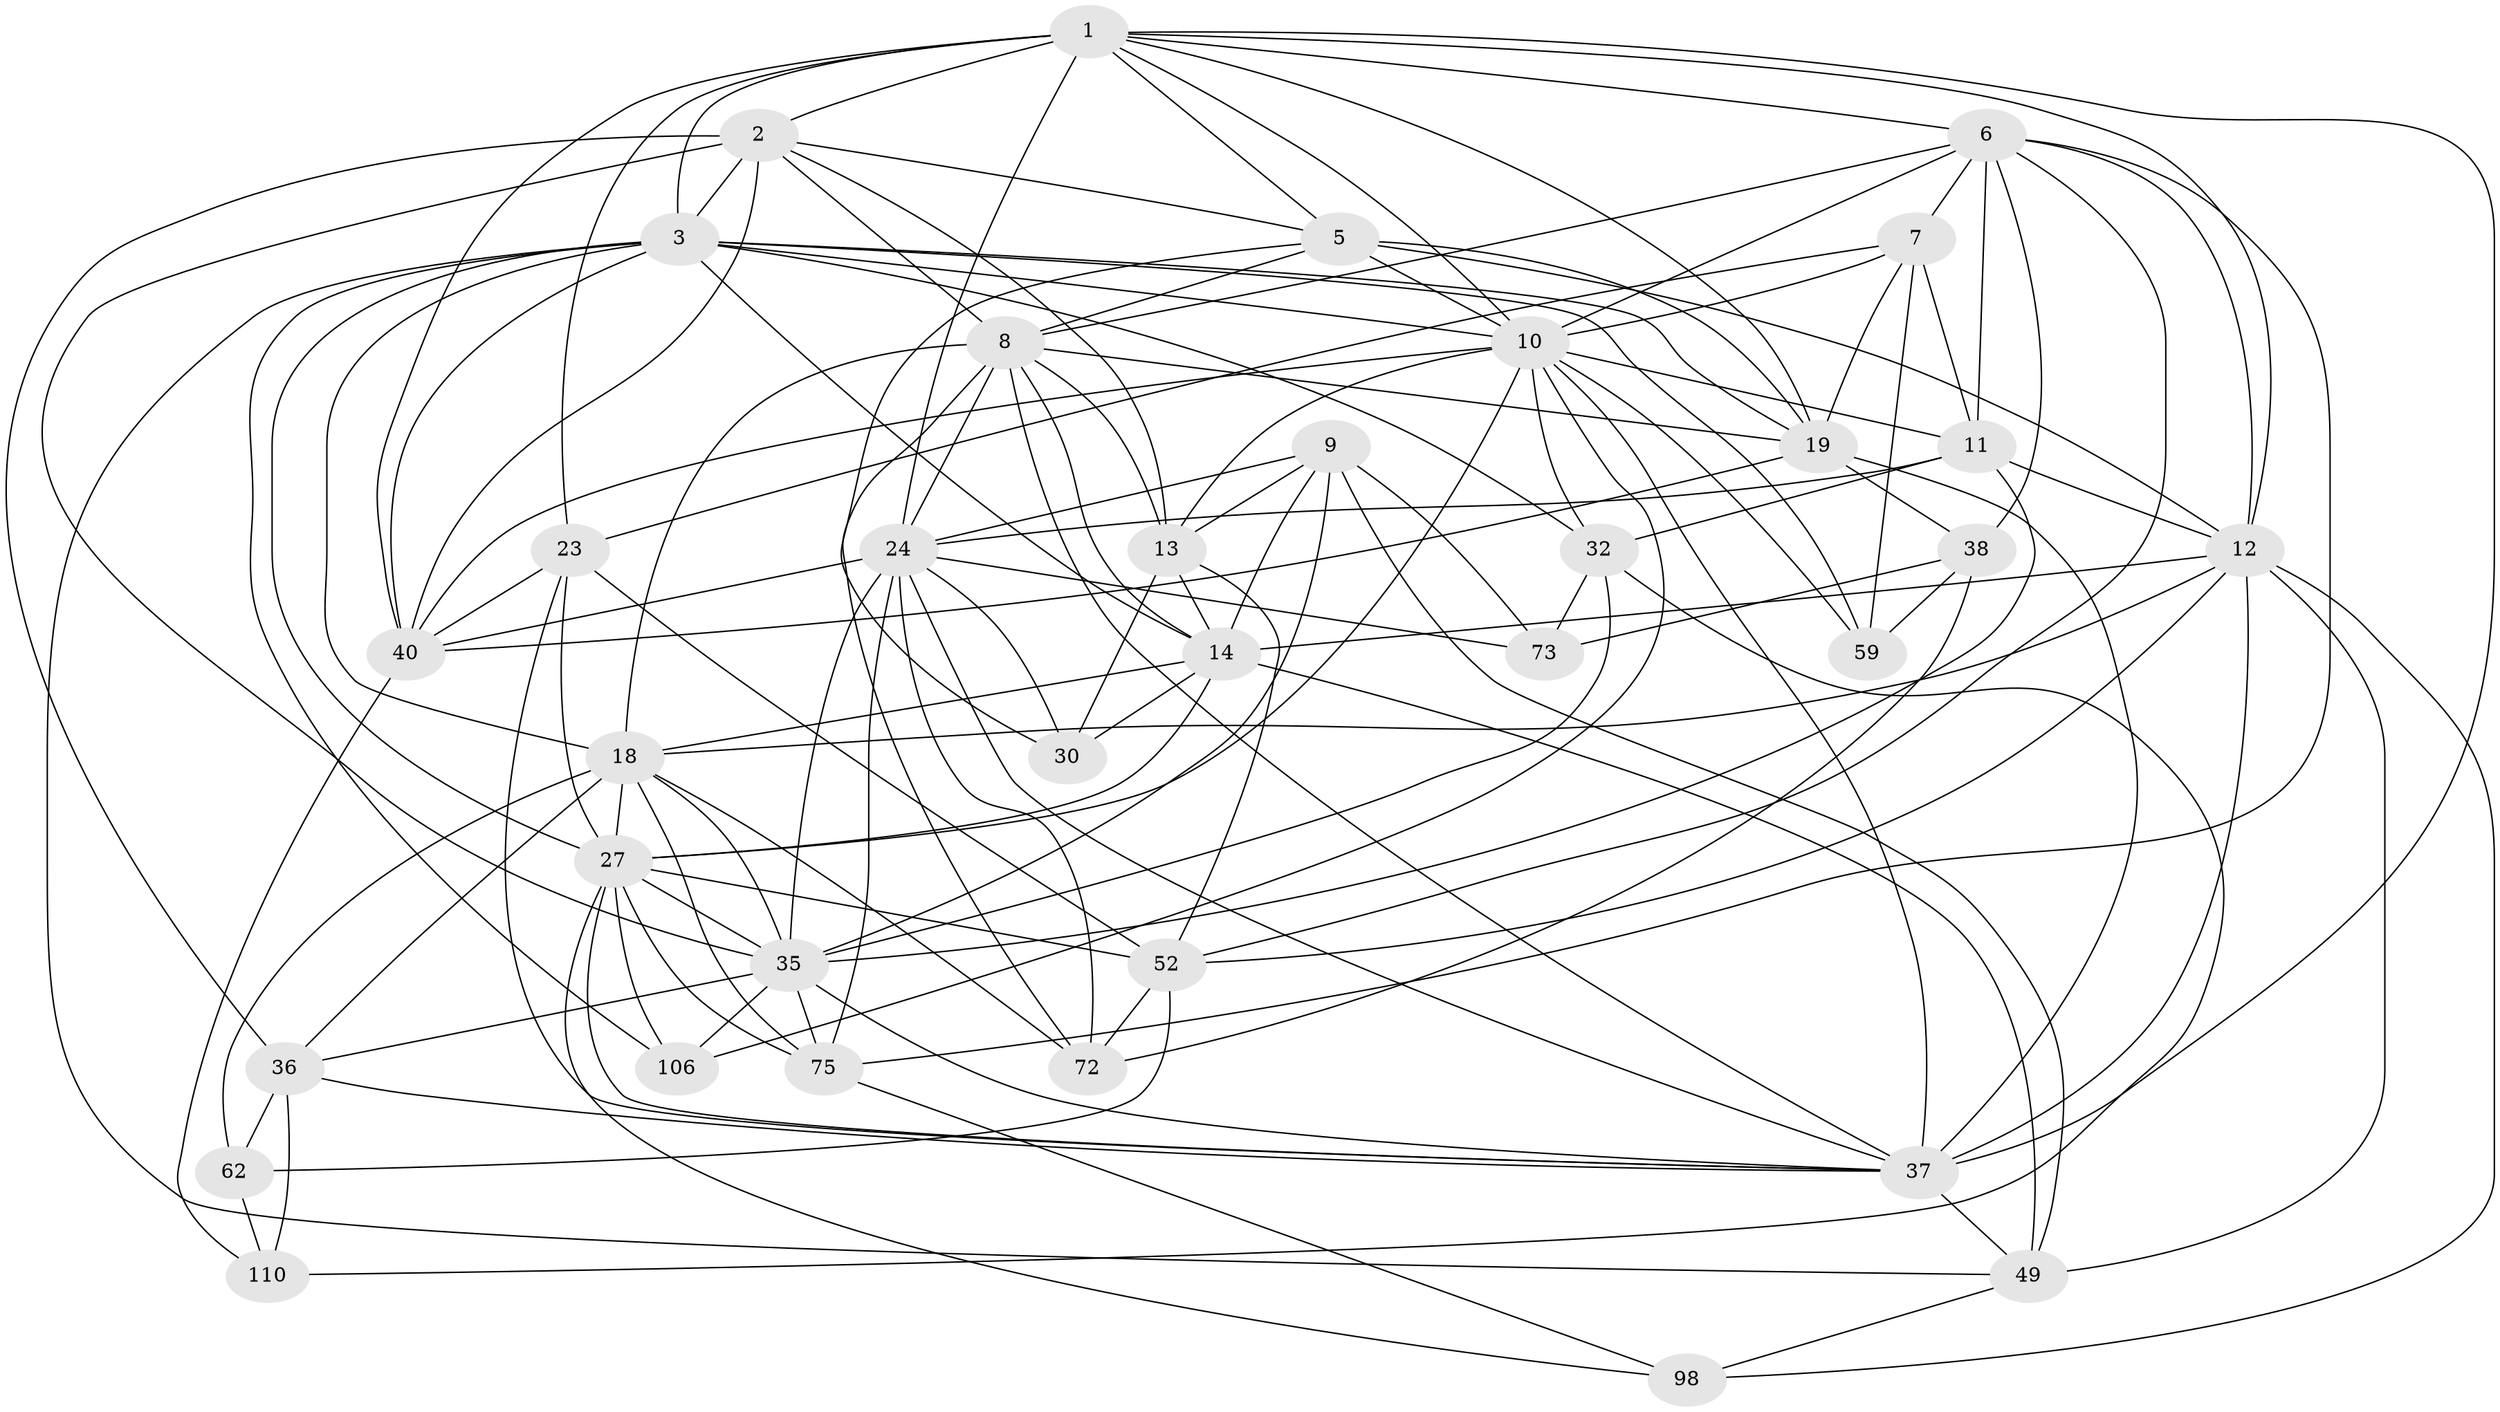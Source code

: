 // original degree distribution, {4: 1.0}
// Generated by graph-tools (version 1.1) at 2025/20/03/04/25 18:20:46]
// undirected, 35 vertices, 130 edges
graph export_dot {
graph [start="1"]
  node [color=gray90,style=filled];
  1 [super="+76+109+22"];
  2 [super="+99+65+4"];
  3 [super="+21+17"];
  5 [super="+97+64"];
  6 [super="+50+31"];
  7 [super="+69"];
  8 [super="+113+53+15"];
  9 [super="+85"];
  10 [super="+87+33"];
  11 [super="+25+79+81"];
  12 [super="+20"];
  13 [super="+28"];
  14 [super="+45+16"];
  18 [super="+44+54"];
  19 [super="+104+39+80"];
  23 [super="+26+42"];
  24 [super="+96+41+71"];
  27 [super="+114+63+88+83"];
  30;
  32 [super="+82"];
  35 [super="+47"];
  36 [super="+60"];
  37 [super="+115+48"];
  38 [super="+100"];
  40 [super="+58"];
  49 [super="+93+94"];
  52 [super="+105+70"];
  59;
  62;
  72 [super="+101"];
  73;
  75 [super="+103"];
  98;
  106;
  110;
  1 -- 5;
  1 -- 2 [weight=2];
  1 -- 6 [weight=2];
  1 -- 23;
  1 -- 3 [weight=2];
  1 -- 19;
  1 -- 40;
  1 -- 37;
  1 -- 12;
  1 -- 24;
  1 -- 10;
  2 -- 36;
  2 -- 40;
  2 -- 5;
  2 -- 8 [weight=2];
  2 -- 13;
  2 -- 3;
  2 -- 35;
  3 -- 10;
  3 -- 40;
  3 -- 32;
  3 -- 18 [weight=2];
  3 -- 27;
  3 -- 106;
  3 -- 59;
  3 -- 14;
  3 -- 19;
  3 -- 49;
  5 -- 30;
  5 -- 10;
  5 -- 8;
  5 -- 12 [weight=2];
  5 -- 19;
  6 -- 12;
  6 -- 7;
  6 -- 11;
  6 -- 8;
  6 -- 75;
  6 -- 38;
  6 -- 10;
  6 -- 52;
  7 -- 59;
  7 -- 11;
  7 -- 23;
  7 -- 19;
  7 -- 10;
  8 -- 18 [weight=2];
  8 -- 19 [weight=2];
  8 -- 37;
  8 -- 14;
  8 -- 24 [weight=2];
  8 -- 72;
  8 -- 13;
  9 -- 14;
  9 -- 24;
  9 -- 35;
  9 -- 73;
  9 -- 13;
  9 -- 49;
  10 -- 59;
  10 -- 106;
  10 -- 32;
  10 -- 37;
  10 -- 40;
  10 -- 11 [weight=2];
  10 -- 13;
  10 -- 27;
  11 -- 12 [weight=3];
  11 -- 24;
  11 -- 32;
  11 -- 35;
  12 -- 49;
  12 -- 98;
  12 -- 37 [weight=2];
  12 -- 14;
  12 -- 18;
  12 -- 52;
  13 -- 52;
  13 -- 30;
  13 -- 14 [weight=2];
  14 -- 49;
  14 -- 18;
  14 -- 30;
  14 -- 27;
  18 -- 75;
  18 -- 72;
  18 -- 36;
  18 -- 27;
  18 -- 62;
  18 -- 35;
  19 -- 37 [weight=2];
  19 -- 38;
  19 -- 40;
  23 -- 40;
  23 -- 52 [weight=2];
  23 -- 27 [weight=2];
  23 -- 37;
  24 -- 75;
  24 -- 30;
  24 -- 35 [weight=2];
  24 -- 72;
  24 -- 37 [weight=2];
  24 -- 73;
  24 -- 40;
  27 -- 75;
  27 -- 98;
  27 -- 37;
  27 -- 106;
  27 -- 52;
  27 -- 35;
  32 -- 110;
  32 -- 73;
  32 -- 35;
  35 -- 106;
  35 -- 36;
  35 -- 37;
  35 -- 75;
  36 -- 62;
  36 -- 110;
  36 -- 37;
  37 -- 49;
  38 -- 59;
  38 -- 72 [weight=2];
  38 -- 73;
  40 -- 110;
  49 -- 98;
  52 -- 62;
  52 -- 72;
  62 -- 110;
  75 -- 98;
}
